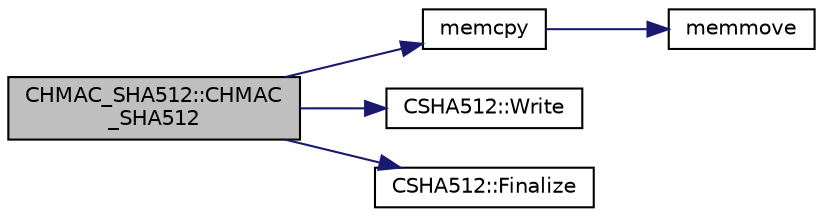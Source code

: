 digraph "CHMAC_SHA512::CHMAC_SHA512"
{
  edge [fontname="Helvetica",fontsize="10",labelfontname="Helvetica",labelfontsize="10"];
  node [fontname="Helvetica",fontsize="10",shape=record];
  rankdir="LR";
  Node0 [label="CHMAC_SHA512::CHMAC\l_SHA512",height=0.2,width=0.4,color="black", fillcolor="grey75", style="filled", fontcolor="black"];
  Node0 -> Node1 [color="midnightblue",fontsize="10",style="solid",fontname="Helvetica"];
  Node1 [label="memcpy",height=0.2,width=0.4,color="black", fillcolor="white", style="filled",URL="$glibc__compat_8cpp.html#a0f46826ab0466591e136db24394923cf"];
  Node1 -> Node2 [color="midnightblue",fontsize="10",style="solid",fontname="Helvetica"];
  Node2 [label="memmove",height=0.2,width=0.4,color="black", fillcolor="white", style="filled",URL="$glibc__compat_8cpp.html#a9778d49e9029dd75bc53ecbbf9f5e9a1"];
  Node0 -> Node3 [color="midnightblue",fontsize="10",style="solid",fontname="Helvetica"];
  Node3 [label="CSHA512::Write",height=0.2,width=0.4,color="black", fillcolor="white", style="filled",URL="$class_c_s_h_a512.html#aefd8260a2c205f11d44670ae68f1aff0"];
  Node0 -> Node4 [color="midnightblue",fontsize="10",style="solid",fontname="Helvetica"];
  Node4 [label="CSHA512::Finalize",height=0.2,width=0.4,color="black", fillcolor="white", style="filled",URL="$class_c_s_h_a512.html#aef4627aae19eeeb54bf02ea7b222b688"];
}
